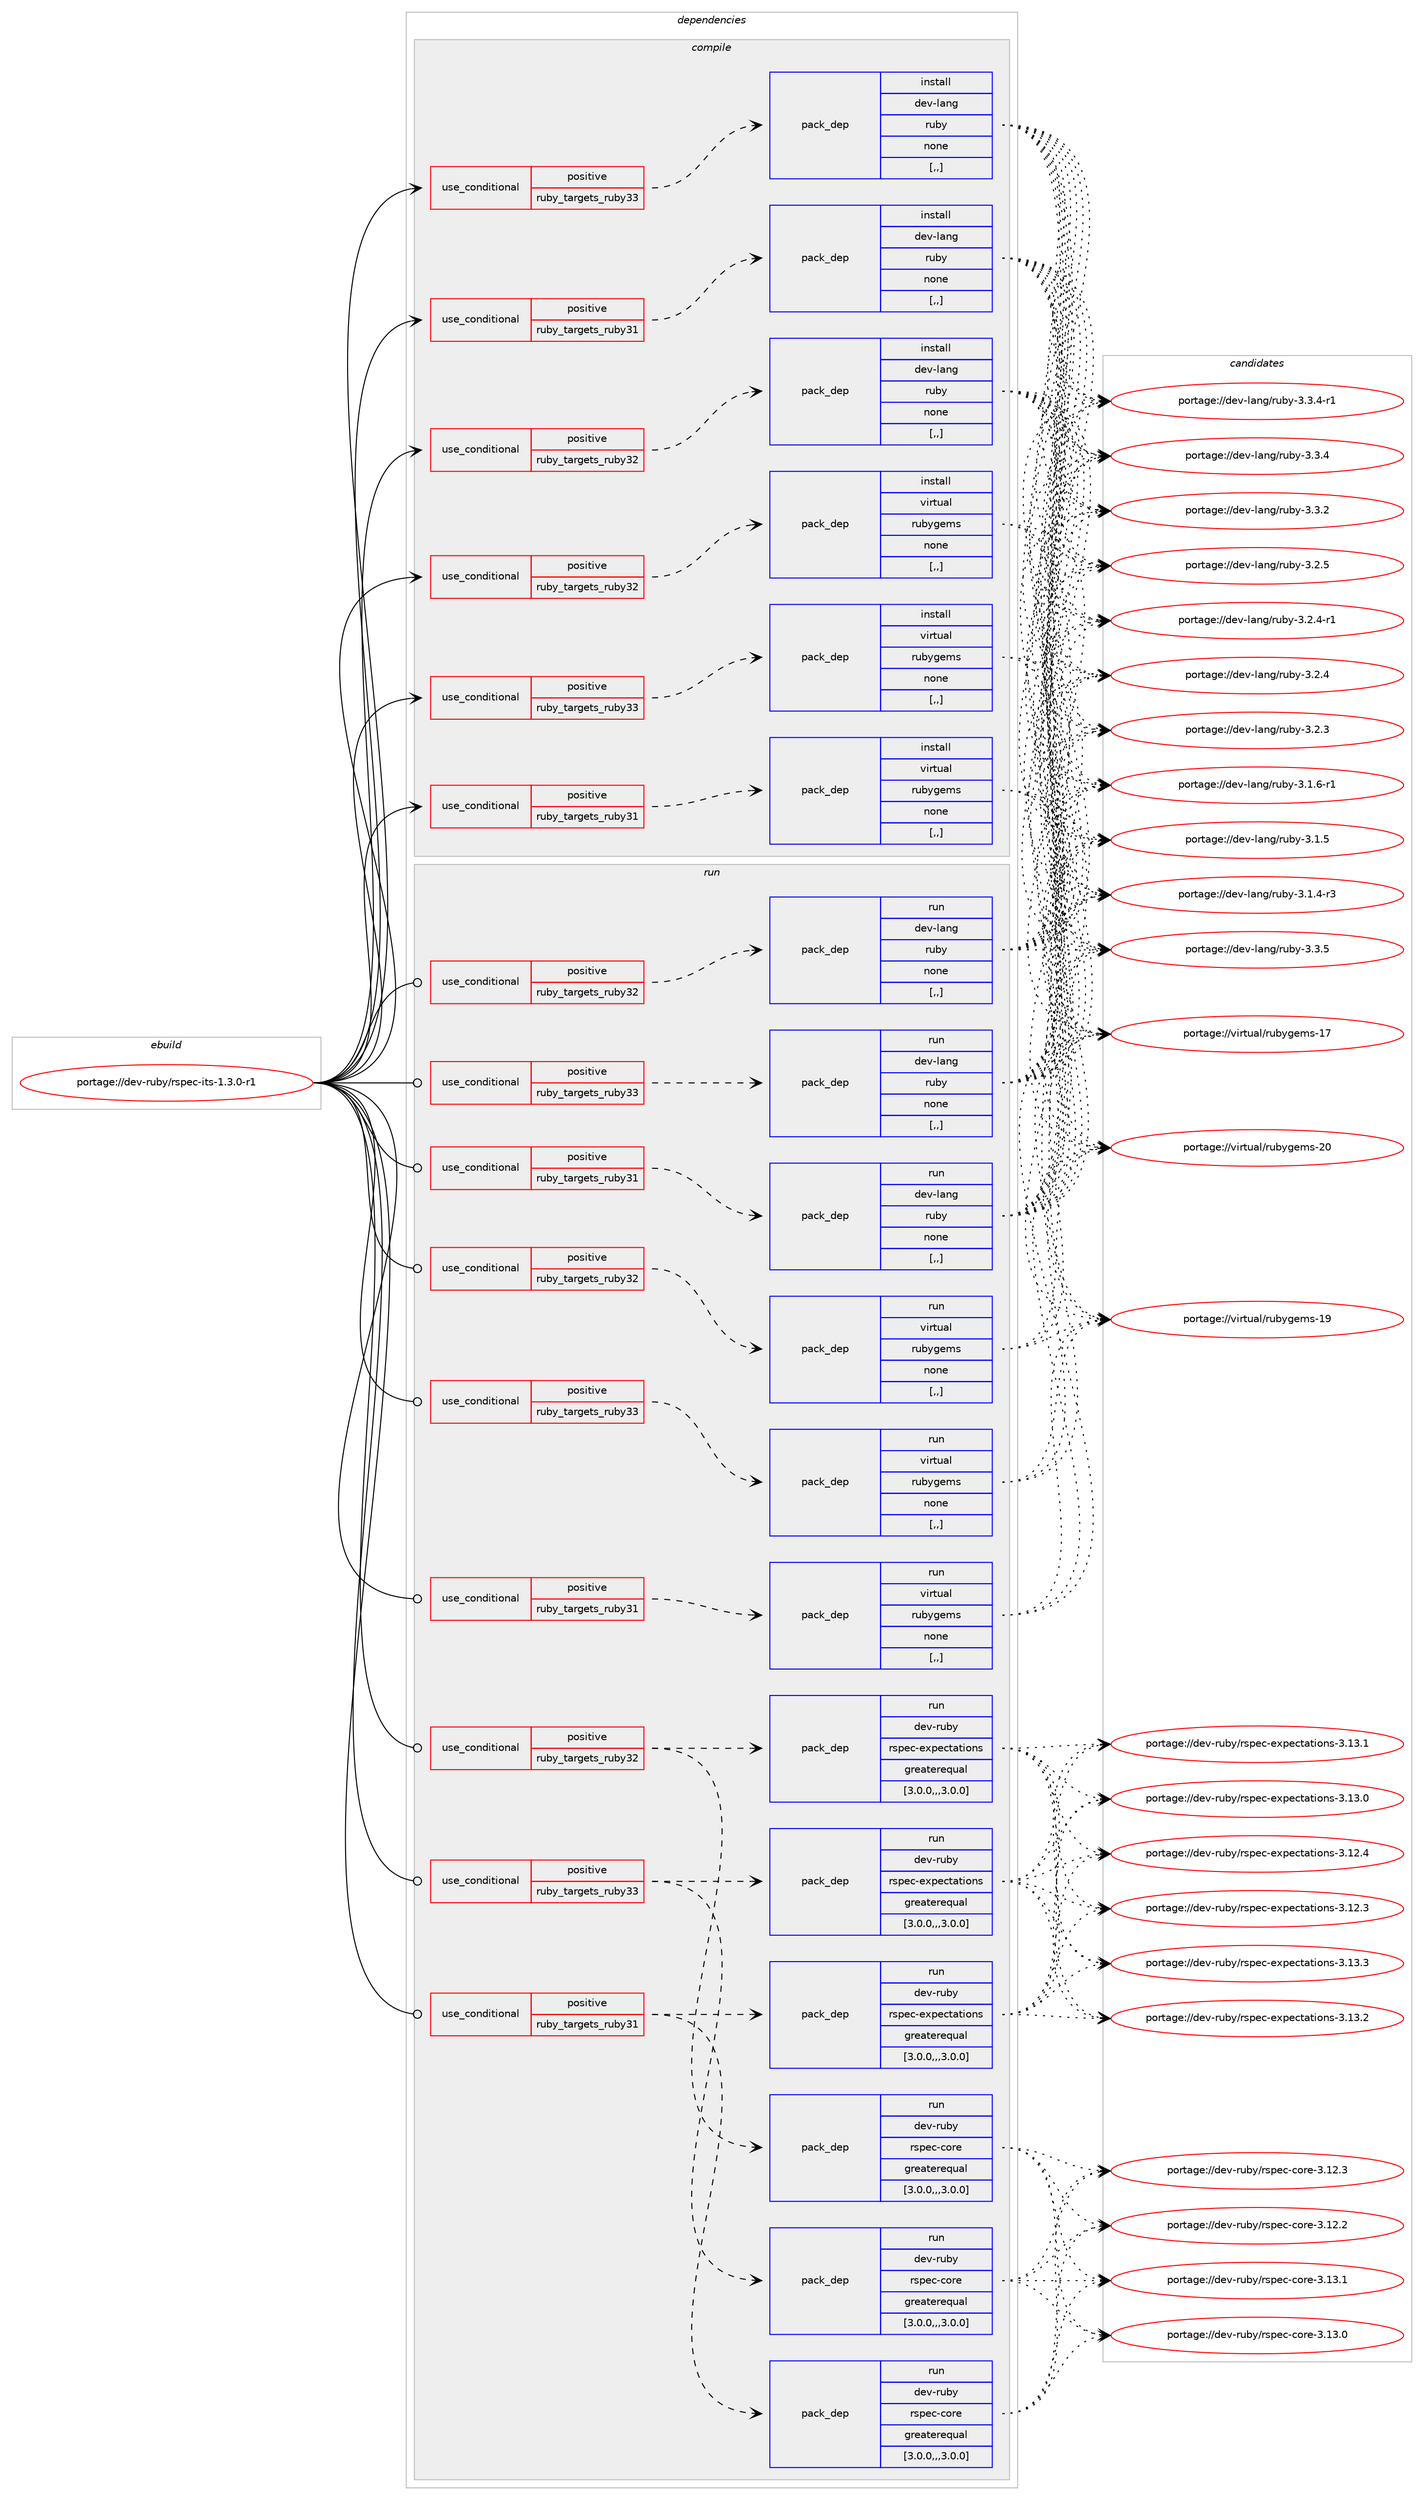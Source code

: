 digraph prolog {

# *************
# Graph options
# *************

newrank=true;
concentrate=true;
compound=true;
graph [rankdir=LR,fontname=Helvetica,fontsize=10,ranksep=1.5];#, ranksep=2.5, nodesep=0.2];
edge  [arrowhead=vee];
node  [fontname=Helvetica,fontsize=10];

# **********
# The ebuild
# **********

subgraph cluster_leftcol {
color=gray;
label=<<i>ebuild</i>>;
id [label="portage://dev-ruby/rspec-its-1.3.0-r1", color=red, width=4, href="../dev-ruby/rspec-its-1.3.0-r1.svg"];
}

# ****************
# The dependencies
# ****************

subgraph cluster_midcol {
color=gray;
label=<<i>dependencies</i>>;
subgraph cluster_compile {
fillcolor="#eeeeee";
style=filled;
label=<<i>compile</i>>;
subgraph cond186199 {
dependency696227 [label=<<TABLE BORDER="0" CELLBORDER="1" CELLSPACING="0" CELLPADDING="4"><TR><TD ROWSPAN="3" CELLPADDING="10">use_conditional</TD></TR><TR><TD>positive</TD></TR><TR><TD>ruby_targets_ruby31</TD></TR></TABLE>>, shape=none, color=red];
subgraph pack505071 {
dependency696228 [label=<<TABLE BORDER="0" CELLBORDER="1" CELLSPACING="0" CELLPADDING="4" WIDTH="220"><TR><TD ROWSPAN="6" CELLPADDING="30">pack_dep</TD></TR><TR><TD WIDTH="110">install</TD></TR><TR><TD>dev-lang</TD></TR><TR><TD>ruby</TD></TR><TR><TD>none</TD></TR><TR><TD>[,,]</TD></TR></TABLE>>, shape=none, color=blue];
}
dependency696227:e -> dependency696228:w [weight=20,style="dashed",arrowhead="vee"];
}
id:e -> dependency696227:w [weight=20,style="solid",arrowhead="vee"];
subgraph cond186200 {
dependency696229 [label=<<TABLE BORDER="0" CELLBORDER="1" CELLSPACING="0" CELLPADDING="4"><TR><TD ROWSPAN="3" CELLPADDING="10">use_conditional</TD></TR><TR><TD>positive</TD></TR><TR><TD>ruby_targets_ruby31</TD></TR></TABLE>>, shape=none, color=red];
subgraph pack505072 {
dependency696230 [label=<<TABLE BORDER="0" CELLBORDER="1" CELLSPACING="0" CELLPADDING="4" WIDTH="220"><TR><TD ROWSPAN="6" CELLPADDING="30">pack_dep</TD></TR><TR><TD WIDTH="110">install</TD></TR><TR><TD>virtual</TD></TR><TR><TD>rubygems</TD></TR><TR><TD>none</TD></TR><TR><TD>[,,]</TD></TR></TABLE>>, shape=none, color=blue];
}
dependency696229:e -> dependency696230:w [weight=20,style="dashed",arrowhead="vee"];
}
id:e -> dependency696229:w [weight=20,style="solid",arrowhead="vee"];
subgraph cond186201 {
dependency696231 [label=<<TABLE BORDER="0" CELLBORDER="1" CELLSPACING="0" CELLPADDING="4"><TR><TD ROWSPAN="3" CELLPADDING="10">use_conditional</TD></TR><TR><TD>positive</TD></TR><TR><TD>ruby_targets_ruby32</TD></TR></TABLE>>, shape=none, color=red];
subgraph pack505073 {
dependency696232 [label=<<TABLE BORDER="0" CELLBORDER="1" CELLSPACING="0" CELLPADDING="4" WIDTH="220"><TR><TD ROWSPAN="6" CELLPADDING="30">pack_dep</TD></TR><TR><TD WIDTH="110">install</TD></TR><TR><TD>dev-lang</TD></TR><TR><TD>ruby</TD></TR><TR><TD>none</TD></TR><TR><TD>[,,]</TD></TR></TABLE>>, shape=none, color=blue];
}
dependency696231:e -> dependency696232:w [weight=20,style="dashed",arrowhead="vee"];
}
id:e -> dependency696231:w [weight=20,style="solid",arrowhead="vee"];
subgraph cond186202 {
dependency696233 [label=<<TABLE BORDER="0" CELLBORDER="1" CELLSPACING="0" CELLPADDING="4"><TR><TD ROWSPAN="3" CELLPADDING="10">use_conditional</TD></TR><TR><TD>positive</TD></TR><TR><TD>ruby_targets_ruby32</TD></TR></TABLE>>, shape=none, color=red];
subgraph pack505074 {
dependency696234 [label=<<TABLE BORDER="0" CELLBORDER="1" CELLSPACING="0" CELLPADDING="4" WIDTH="220"><TR><TD ROWSPAN="6" CELLPADDING="30">pack_dep</TD></TR><TR><TD WIDTH="110">install</TD></TR><TR><TD>virtual</TD></TR><TR><TD>rubygems</TD></TR><TR><TD>none</TD></TR><TR><TD>[,,]</TD></TR></TABLE>>, shape=none, color=blue];
}
dependency696233:e -> dependency696234:w [weight=20,style="dashed",arrowhead="vee"];
}
id:e -> dependency696233:w [weight=20,style="solid",arrowhead="vee"];
subgraph cond186203 {
dependency696235 [label=<<TABLE BORDER="0" CELLBORDER="1" CELLSPACING="0" CELLPADDING="4"><TR><TD ROWSPAN="3" CELLPADDING="10">use_conditional</TD></TR><TR><TD>positive</TD></TR><TR><TD>ruby_targets_ruby33</TD></TR></TABLE>>, shape=none, color=red];
subgraph pack505075 {
dependency696236 [label=<<TABLE BORDER="0" CELLBORDER="1" CELLSPACING="0" CELLPADDING="4" WIDTH="220"><TR><TD ROWSPAN="6" CELLPADDING="30">pack_dep</TD></TR><TR><TD WIDTH="110">install</TD></TR><TR><TD>dev-lang</TD></TR><TR><TD>ruby</TD></TR><TR><TD>none</TD></TR><TR><TD>[,,]</TD></TR></TABLE>>, shape=none, color=blue];
}
dependency696235:e -> dependency696236:w [weight=20,style="dashed",arrowhead="vee"];
}
id:e -> dependency696235:w [weight=20,style="solid",arrowhead="vee"];
subgraph cond186204 {
dependency696237 [label=<<TABLE BORDER="0" CELLBORDER="1" CELLSPACING="0" CELLPADDING="4"><TR><TD ROWSPAN="3" CELLPADDING="10">use_conditional</TD></TR><TR><TD>positive</TD></TR><TR><TD>ruby_targets_ruby33</TD></TR></TABLE>>, shape=none, color=red];
subgraph pack505076 {
dependency696238 [label=<<TABLE BORDER="0" CELLBORDER="1" CELLSPACING="0" CELLPADDING="4" WIDTH="220"><TR><TD ROWSPAN="6" CELLPADDING="30">pack_dep</TD></TR><TR><TD WIDTH="110">install</TD></TR><TR><TD>virtual</TD></TR><TR><TD>rubygems</TD></TR><TR><TD>none</TD></TR><TR><TD>[,,]</TD></TR></TABLE>>, shape=none, color=blue];
}
dependency696237:e -> dependency696238:w [weight=20,style="dashed",arrowhead="vee"];
}
id:e -> dependency696237:w [weight=20,style="solid",arrowhead="vee"];
}
subgraph cluster_compileandrun {
fillcolor="#eeeeee";
style=filled;
label=<<i>compile and run</i>>;
}
subgraph cluster_run {
fillcolor="#eeeeee";
style=filled;
label=<<i>run</i>>;
subgraph cond186205 {
dependency696239 [label=<<TABLE BORDER="0" CELLBORDER="1" CELLSPACING="0" CELLPADDING="4"><TR><TD ROWSPAN="3" CELLPADDING="10">use_conditional</TD></TR><TR><TD>positive</TD></TR><TR><TD>ruby_targets_ruby31</TD></TR></TABLE>>, shape=none, color=red];
subgraph pack505077 {
dependency696240 [label=<<TABLE BORDER="0" CELLBORDER="1" CELLSPACING="0" CELLPADDING="4" WIDTH="220"><TR><TD ROWSPAN="6" CELLPADDING="30">pack_dep</TD></TR><TR><TD WIDTH="110">run</TD></TR><TR><TD>dev-lang</TD></TR><TR><TD>ruby</TD></TR><TR><TD>none</TD></TR><TR><TD>[,,]</TD></TR></TABLE>>, shape=none, color=blue];
}
dependency696239:e -> dependency696240:w [weight=20,style="dashed",arrowhead="vee"];
}
id:e -> dependency696239:w [weight=20,style="solid",arrowhead="odot"];
subgraph cond186206 {
dependency696241 [label=<<TABLE BORDER="0" CELLBORDER="1" CELLSPACING="0" CELLPADDING="4"><TR><TD ROWSPAN="3" CELLPADDING="10">use_conditional</TD></TR><TR><TD>positive</TD></TR><TR><TD>ruby_targets_ruby31</TD></TR></TABLE>>, shape=none, color=red];
subgraph pack505078 {
dependency696242 [label=<<TABLE BORDER="0" CELLBORDER="1" CELLSPACING="0" CELLPADDING="4" WIDTH="220"><TR><TD ROWSPAN="6" CELLPADDING="30">pack_dep</TD></TR><TR><TD WIDTH="110">run</TD></TR><TR><TD>dev-ruby</TD></TR><TR><TD>rspec-core</TD></TR><TR><TD>greaterequal</TD></TR><TR><TD>[3.0.0,,,3.0.0]</TD></TR></TABLE>>, shape=none, color=blue];
}
dependency696241:e -> dependency696242:w [weight=20,style="dashed",arrowhead="vee"];
subgraph pack505079 {
dependency696243 [label=<<TABLE BORDER="0" CELLBORDER="1" CELLSPACING="0" CELLPADDING="4" WIDTH="220"><TR><TD ROWSPAN="6" CELLPADDING="30">pack_dep</TD></TR><TR><TD WIDTH="110">run</TD></TR><TR><TD>dev-ruby</TD></TR><TR><TD>rspec-expectations</TD></TR><TR><TD>greaterequal</TD></TR><TR><TD>[3.0.0,,,3.0.0]</TD></TR></TABLE>>, shape=none, color=blue];
}
dependency696241:e -> dependency696243:w [weight=20,style="dashed",arrowhead="vee"];
}
id:e -> dependency696241:w [weight=20,style="solid",arrowhead="odot"];
subgraph cond186207 {
dependency696244 [label=<<TABLE BORDER="0" CELLBORDER="1" CELLSPACING="0" CELLPADDING="4"><TR><TD ROWSPAN="3" CELLPADDING="10">use_conditional</TD></TR><TR><TD>positive</TD></TR><TR><TD>ruby_targets_ruby31</TD></TR></TABLE>>, shape=none, color=red];
subgraph pack505080 {
dependency696245 [label=<<TABLE BORDER="0" CELLBORDER="1" CELLSPACING="0" CELLPADDING="4" WIDTH="220"><TR><TD ROWSPAN="6" CELLPADDING="30">pack_dep</TD></TR><TR><TD WIDTH="110">run</TD></TR><TR><TD>virtual</TD></TR><TR><TD>rubygems</TD></TR><TR><TD>none</TD></TR><TR><TD>[,,]</TD></TR></TABLE>>, shape=none, color=blue];
}
dependency696244:e -> dependency696245:w [weight=20,style="dashed",arrowhead="vee"];
}
id:e -> dependency696244:w [weight=20,style="solid",arrowhead="odot"];
subgraph cond186208 {
dependency696246 [label=<<TABLE BORDER="0" CELLBORDER="1" CELLSPACING="0" CELLPADDING="4"><TR><TD ROWSPAN="3" CELLPADDING="10">use_conditional</TD></TR><TR><TD>positive</TD></TR><TR><TD>ruby_targets_ruby32</TD></TR></TABLE>>, shape=none, color=red];
subgraph pack505081 {
dependency696247 [label=<<TABLE BORDER="0" CELLBORDER="1" CELLSPACING="0" CELLPADDING="4" WIDTH="220"><TR><TD ROWSPAN="6" CELLPADDING="30">pack_dep</TD></TR><TR><TD WIDTH="110">run</TD></TR><TR><TD>dev-lang</TD></TR><TR><TD>ruby</TD></TR><TR><TD>none</TD></TR><TR><TD>[,,]</TD></TR></TABLE>>, shape=none, color=blue];
}
dependency696246:e -> dependency696247:w [weight=20,style="dashed",arrowhead="vee"];
}
id:e -> dependency696246:w [weight=20,style="solid",arrowhead="odot"];
subgraph cond186209 {
dependency696248 [label=<<TABLE BORDER="0" CELLBORDER="1" CELLSPACING="0" CELLPADDING="4"><TR><TD ROWSPAN="3" CELLPADDING="10">use_conditional</TD></TR><TR><TD>positive</TD></TR><TR><TD>ruby_targets_ruby32</TD></TR></TABLE>>, shape=none, color=red];
subgraph pack505082 {
dependency696249 [label=<<TABLE BORDER="0" CELLBORDER="1" CELLSPACING="0" CELLPADDING="4" WIDTH="220"><TR><TD ROWSPAN="6" CELLPADDING="30">pack_dep</TD></TR><TR><TD WIDTH="110">run</TD></TR><TR><TD>dev-ruby</TD></TR><TR><TD>rspec-core</TD></TR><TR><TD>greaterequal</TD></TR><TR><TD>[3.0.0,,,3.0.0]</TD></TR></TABLE>>, shape=none, color=blue];
}
dependency696248:e -> dependency696249:w [weight=20,style="dashed",arrowhead="vee"];
subgraph pack505083 {
dependency696250 [label=<<TABLE BORDER="0" CELLBORDER="1" CELLSPACING="0" CELLPADDING="4" WIDTH="220"><TR><TD ROWSPAN="6" CELLPADDING="30">pack_dep</TD></TR><TR><TD WIDTH="110">run</TD></TR><TR><TD>dev-ruby</TD></TR><TR><TD>rspec-expectations</TD></TR><TR><TD>greaterequal</TD></TR><TR><TD>[3.0.0,,,3.0.0]</TD></TR></TABLE>>, shape=none, color=blue];
}
dependency696248:e -> dependency696250:w [weight=20,style="dashed",arrowhead="vee"];
}
id:e -> dependency696248:w [weight=20,style="solid",arrowhead="odot"];
subgraph cond186210 {
dependency696251 [label=<<TABLE BORDER="0" CELLBORDER="1" CELLSPACING="0" CELLPADDING="4"><TR><TD ROWSPAN="3" CELLPADDING="10">use_conditional</TD></TR><TR><TD>positive</TD></TR><TR><TD>ruby_targets_ruby32</TD></TR></TABLE>>, shape=none, color=red];
subgraph pack505084 {
dependency696252 [label=<<TABLE BORDER="0" CELLBORDER="1" CELLSPACING="0" CELLPADDING="4" WIDTH="220"><TR><TD ROWSPAN="6" CELLPADDING="30">pack_dep</TD></TR><TR><TD WIDTH="110">run</TD></TR><TR><TD>virtual</TD></TR><TR><TD>rubygems</TD></TR><TR><TD>none</TD></TR><TR><TD>[,,]</TD></TR></TABLE>>, shape=none, color=blue];
}
dependency696251:e -> dependency696252:w [weight=20,style="dashed",arrowhead="vee"];
}
id:e -> dependency696251:w [weight=20,style="solid",arrowhead="odot"];
subgraph cond186211 {
dependency696253 [label=<<TABLE BORDER="0" CELLBORDER="1" CELLSPACING="0" CELLPADDING="4"><TR><TD ROWSPAN="3" CELLPADDING="10">use_conditional</TD></TR><TR><TD>positive</TD></TR><TR><TD>ruby_targets_ruby33</TD></TR></TABLE>>, shape=none, color=red];
subgraph pack505085 {
dependency696254 [label=<<TABLE BORDER="0" CELLBORDER="1" CELLSPACING="0" CELLPADDING="4" WIDTH="220"><TR><TD ROWSPAN="6" CELLPADDING="30">pack_dep</TD></TR><TR><TD WIDTH="110">run</TD></TR><TR><TD>dev-lang</TD></TR><TR><TD>ruby</TD></TR><TR><TD>none</TD></TR><TR><TD>[,,]</TD></TR></TABLE>>, shape=none, color=blue];
}
dependency696253:e -> dependency696254:w [weight=20,style="dashed",arrowhead="vee"];
}
id:e -> dependency696253:w [weight=20,style="solid",arrowhead="odot"];
subgraph cond186212 {
dependency696255 [label=<<TABLE BORDER="0" CELLBORDER="1" CELLSPACING="0" CELLPADDING="4"><TR><TD ROWSPAN="3" CELLPADDING="10">use_conditional</TD></TR><TR><TD>positive</TD></TR><TR><TD>ruby_targets_ruby33</TD></TR></TABLE>>, shape=none, color=red];
subgraph pack505086 {
dependency696256 [label=<<TABLE BORDER="0" CELLBORDER="1" CELLSPACING="0" CELLPADDING="4" WIDTH="220"><TR><TD ROWSPAN="6" CELLPADDING="30">pack_dep</TD></TR><TR><TD WIDTH="110">run</TD></TR><TR><TD>dev-ruby</TD></TR><TR><TD>rspec-core</TD></TR><TR><TD>greaterequal</TD></TR><TR><TD>[3.0.0,,,3.0.0]</TD></TR></TABLE>>, shape=none, color=blue];
}
dependency696255:e -> dependency696256:w [weight=20,style="dashed",arrowhead="vee"];
subgraph pack505087 {
dependency696257 [label=<<TABLE BORDER="0" CELLBORDER="1" CELLSPACING="0" CELLPADDING="4" WIDTH="220"><TR><TD ROWSPAN="6" CELLPADDING="30">pack_dep</TD></TR><TR><TD WIDTH="110">run</TD></TR><TR><TD>dev-ruby</TD></TR><TR><TD>rspec-expectations</TD></TR><TR><TD>greaterequal</TD></TR><TR><TD>[3.0.0,,,3.0.0]</TD></TR></TABLE>>, shape=none, color=blue];
}
dependency696255:e -> dependency696257:w [weight=20,style="dashed",arrowhead="vee"];
}
id:e -> dependency696255:w [weight=20,style="solid",arrowhead="odot"];
subgraph cond186213 {
dependency696258 [label=<<TABLE BORDER="0" CELLBORDER="1" CELLSPACING="0" CELLPADDING="4"><TR><TD ROWSPAN="3" CELLPADDING="10">use_conditional</TD></TR><TR><TD>positive</TD></TR><TR><TD>ruby_targets_ruby33</TD></TR></TABLE>>, shape=none, color=red];
subgraph pack505088 {
dependency696259 [label=<<TABLE BORDER="0" CELLBORDER="1" CELLSPACING="0" CELLPADDING="4" WIDTH="220"><TR><TD ROWSPAN="6" CELLPADDING="30">pack_dep</TD></TR><TR><TD WIDTH="110">run</TD></TR><TR><TD>virtual</TD></TR><TR><TD>rubygems</TD></TR><TR><TD>none</TD></TR><TR><TD>[,,]</TD></TR></TABLE>>, shape=none, color=blue];
}
dependency696258:e -> dependency696259:w [weight=20,style="dashed",arrowhead="vee"];
}
id:e -> dependency696258:w [weight=20,style="solid",arrowhead="odot"];
}
}

# **************
# The candidates
# **************

subgraph cluster_choices {
rank=same;
color=gray;
label=<<i>candidates</i>>;

subgraph choice505071 {
color=black;
nodesep=1;
choice10010111845108971101034711411798121455146514653 [label="portage://dev-lang/ruby-3.3.5", color=red, width=4,href="../dev-lang/ruby-3.3.5.svg"];
choice100101118451089711010347114117981214551465146524511449 [label="portage://dev-lang/ruby-3.3.4-r1", color=red, width=4,href="../dev-lang/ruby-3.3.4-r1.svg"];
choice10010111845108971101034711411798121455146514652 [label="portage://dev-lang/ruby-3.3.4", color=red, width=4,href="../dev-lang/ruby-3.3.4.svg"];
choice10010111845108971101034711411798121455146514650 [label="portage://dev-lang/ruby-3.3.2", color=red, width=4,href="../dev-lang/ruby-3.3.2.svg"];
choice10010111845108971101034711411798121455146504653 [label="portage://dev-lang/ruby-3.2.5", color=red, width=4,href="../dev-lang/ruby-3.2.5.svg"];
choice100101118451089711010347114117981214551465046524511449 [label="portage://dev-lang/ruby-3.2.4-r1", color=red, width=4,href="../dev-lang/ruby-3.2.4-r1.svg"];
choice10010111845108971101034711411798121455146504652 [label="portage://dev-lang/ruby-3.2.4", color=red, width=4,href="../dev-lang/ruby-3.2.4.svg"];
choice10010111845108971101034711411798121455146504651 [label="portage://dev-lang/ruby-3.2.3", color=red, width=4,href="../dev-lang/ruby-3.2.3.svg"];
choice100101118451089711010347114117981214551464946544511449 [label="portage://dev-lang/ruby-3.1.6-r1", color=red, width=4,href="../dev-lang/ruby-3.1.6-r1.svg"];
choice10010111845108971101034711411798121455146494653 [label="portage://dev-lang/ruby-3.1.5", color=red, width=4,href="../dev-lang/ruby-3.1.5.svg"];
choice100101118451089711010347114117981214551464946524511451 [label="portage://dev-lang/ruby-3.1.4-r3", color=red, width=4,href="../dev-lang/ruby-3.1.4-r3.svg"];
dependency696228:e -> choice10010111845108971101034711411798121455146514653:w [style=dotted,weight="100"];
dependency696228:e -> choice100101118451089711010347114117981214551465146524511449:w [style=dotted,weight="100"];
dependency696228:e -> choice10010111845108971101034711411798121455146514652:w [style=dotted,weight="100"];
dependency696228:e -> choice10010111845108971101034711411798121455146514650:w [style=dotted,weight="100"];
dependency696228:e -> choice10010111845108971101034711411798121455146504653:w [style=dotted,weight="100"];
dependency696228:e -> choice100101118451089711010347114117981214551465046524511449:w [style=dotted,weight="100"];
dependency696228:e -> choice10010111845108971101034711411798121455146504652:w [style=dotted,weight="100"];
dependency696228:e -> choice10010111845108971101034711411798121455146504651:w [style=dotted,weight="100"];
dependency696228:e -> choice100101118451089711010347114117981214551464946544511449:w [style=dotted,weight="100"];
dependency696228:e -> choice10010111845108971101034711411798121455146494653:w [style=dotted,weight="100"];
dependency696228:e -> choice100101118451089711010347114117981214551464946524511451:w [style=dotted,weight="100"];
}
subgraph choice505072 {
color=black;
nodesep=1;
choice118105114116117971084711411798121103101109115455048 [label="portage://virtual/rubygems-20", color=red, width=4,href="../virtual/rubygems-20.svg"];
choice118105114116117971084711411798121103101109115454957 [label="portage://virtual/rubygems-19", color=red, width=4,href="../virtual/rubygems-19.svg"];
choice118105114116117971084711411798121103101109115454955 [label="portage://virtual/rubygems-17", color=red, width=4,href="../virtual/rubygems-17.svg"];
dependency696230:e -> choice118105114116117971084711411798121103101109115455048:w [style=dotted,weight="100"];
dependency696230:e -> choice118105114116117971084711411798121103101109115454957:w [style=dotted,weight="100"];
dependency696230:e -> choice118105114116117971084711411798121103101109115454955:w [style=dotted,weight="100"];
}
subgraph choice505073 {
color=black;
nodesep=1;
choice10010111845108971101034711411798121455146514653 [label="portage://dev-lang/ruby-3.3.5", color=red, width=4,href="../dev-lang/ruby-3.3.5.svg"];
choice100101118451089711010347114117981214551465146524511449 [label="portage://dev-lang/ruby-3.3.4-r1", color=red, width=4,href="../dev-lang/ruby-3.3.4-r1.svg"];
choice10010111845108971101034711411798121455146514652 [label="portage://dev-lang/ruby-3.3.4", color=red, width=4,href="../dev-lang/ruby-3.3.4.svg"];
choice10010111845108971101034711411798121455146514650 [label="portage://dev-lang/ruby-3.3.2", color=red, width=4,href="../dev-lang/ruby-3.3.2.svg"];
choice10010111845108971101034711411798121455146504653 [label="portage://dev-lang/ruby-3.2.5", color=red, width=4,href="../dev-lang/ruby-3.2.5.svg"];
choice100101118451089711010347114117981214551465046524511449 [label="portage://dev-lang/ruby-3.2.4-r1", color=red, width=4,href="../dev-lang/ruby-3.2.4-r1.svg"];
choice10010111845108971101034711411798121455146504652 [label="portage://dev-lang/ruby-3.2.4", color=red, width=4,href="../dev-lang/ruby-3.2.4.svg"];
choice10010111845108971101034711411798121455146504651 [label="portage://dev-lang/ruby-3.2.3", color=red, width=4,href="../dev-lang/ruby-3.2.3.svg"];
choice100101118451089711010347114117981214551464946544511449 [label="portage://dev-lang/ruby-3.1.6-r1", color=red, width=4,href="../dev-lang/ruby-3.1.6-r1.svg"];
choice10010111845108971101034711411798121455146494653 [label="portage://dev-lang/ruby-3.1.5", color=red, width=4,href="../dev-lang/ruby-3.1.5.svg"];
choice100101118451089711010347114117981214551464946524511451 [label="portage://dev-lang/ruby-3.1.4-r3", color=red, width=4,href="../dev-lang/ruby-3.1.4-r3.svg"];
dependency696232:e -> choice10010111845108971101034711411798121455146514653:w [style=dotted,weight="100"];
dependency696232:e -> choice100101118451089711010347114117981214551465146524511449:w [style=dotted,weight="100"];
dependency696232:e -> choice10010111845108971101034711411798121455146514652:w [style=dotted,weight="100"];
dependency696232:e -> choice10010111845108971101034711411798121455146514650:w [style=dotted,weight="100"];
dependency696232:e -> choice10010111845108971101034711411798121455146504653:w [style=dotted,weight="100"];
dependency696232:e -> choice100101118451089711010347114117981214551465046524511449:w [style=dotted,weight="100"];
dependency696232:e -> choice10010111845108971101034711411798121455146504652:w [style=dotted,weight="100"];
dependency696232:e -> choice10010111845108971101034711411798121455146504651:w [style=dotted,weight="100"];
dependency696232:e -> choice100101118451089711010347114117981214551464946544511449:w [style=dotted,weight="100"];
dependency696232:e -> choice10010111845108971101034711411798121455146494653:w [style=dotted,weight="100"];
dependency696232:e -> choice100101118451089711010347114117981214551464946524511451:w [style=dotted,weight="100"];
}
subgraph choice505074 {
color=black;
nodesep=1;
choice118105114116117971084711411798121103101109115455048 [label="portage://virtual/rubygems-20", color=red, width=4,href="../virtual/rubygems-20.svg"];
choice118105114116117971084711411798121103101109115454957 [label="portage://virtual/rubygems-19", color=red, width=4,href="../virtual/rubygems-19.svg"];
choice118105114116117971084711411798121103101109115454955 [label="portage://virtual/rubygems-17", color=red, width=4,href="../virtual/rubygems-17.svg"];
dependency696234:e -> choice118105114116117971084711411798121103101109115455048:w [style=dotted,weight="100"];
dependency696234:e -> choice118105114116117971084711411798121103101109115454957:w [style=dotted,weight="100"];
dependency696234:e -> choice118105114116117971084711411798121103101109115454955:w [style=dotted,weight="100"];
}
subgraph choice505075 {
color=black;
nodesep=1;
choice10010111845108971101034711411798121455146514653 [label="portage://dev-lang/ruby-3.3.5", color=red, width=4,href="../dev-lang/ruby-3.3.5.svg"];
choice100101118451089711010347114117981214551465146524511449 [label="portage://dev-lang/ruby-3.3.4-r1", color=red, width=4,href="../dev-lang/ruby-3.3.4-r1.svg"];
choice10010111845108971101034711411798121455146514652 [label="portage://dev-lang/ruby-3.3.4", color=red, width=4,href="../dev-lang/ruby-3.3.4.svg"];
choice10010111845108971101034711411798121455146514650 [label="portage://dev-lang/ruby-3.3.2", color=red, width=4,href="../dev-lang/ruby-3.3.2.svg"];
choice10010111845108971101034711411798121455146504653 [label="portage://dev-lang/ruby-3.2.5", color=red, width=4,href="../dev-lang/ruby-3.2.5.svg"];
choice100101118451089711010347114117981214551465046524511449 [label="portage://dev-lang/ruby-3.2.4-r1", color=red, width=4,href="../dev-lang/ruby-3.2.4-r1.svg"];
choice10010111845108971101034711411798121455146504652 [label="portage://dev-lang/ruby-3.2.4", color=red, width=4,href="../dev-lang/ruby-3.2.4.svg"];
choice10010111845108971101034711411798121455146504651 [label="portage://dev-lang/ruby-3.2.3", color=red, width=4,href="../dev-lang/ruby-3.2.3.svg"];
choice100101118451089711010347114117981214551464946544511449 [label="portage://dev-lang/ruby-3.1.6-r1", color=red, width=4,href="../dev-lang/ruby-3.1.6-r1.svg"];
choice10010111845108971101034711411798121455146494653 [label="portage://dev-lang/ruby-3.1.5", color=red, width=4,href="../dev-lang/ruby-3.1.5.svg"];
choice100101118451089711010347114117981214551464946524511451 [label="portage://dev-lang/ruby-3.1.4-r3", color=red, width=4,href="../dev-lang/ruby-3.1.4-r3.svg"];
dependency696236:e -> choice10010111845108971101034711411798121455146514653:w [style=dotted,weight="100"];
dependency696236:e -> choice100101118451089711010347114117981214551465146524511449:w [style=dotted,weight="100"];
dependency696236:e -> choice10010111845108971101034711411798121455146514652:w [style=dotted,weight="100"];
dependency696236:e -> choice10010111845108971101034711411798121455146514650:w [style=dotted,weight="100"];
dependency696236:e -> choice10010111845108971101034711411798121455146504653:w [style=dotted,weight="100"];
dependency696236:e -> choice100101118451089711010347114117981214551465046524511449:w [style=dotted,weight="100"];
dependency696236:e -> choice10010111845108971101034711411798121455146504652:w [style=dotted,weight="100"];
dependency696236:e -> choice10010111845108971101034711411798121455146504651:w [style=dotted,weight="100"];
dependency696236:e -> choice100101118451089711010347114117981214551464946544511449:w [style=dotted,weight="100"];
dependency696236:e -> choice10010111845108971101034711411798121455146494653:w [style=dotted,weight="100"];
dependency696236:e -> choice100101118451089711010347114117981214551464946524511451:w [style=dotted,weight="100"];
}
subgraph choice505076 {
color=black;
nodesep=1;
choice118105114116117971084711411798121103101109115455048 [label="portage://virtual/rubygems-20", color=red, width=4,href="../virtual/rubygems-20.svg"];
choice118105114116117971084711411798121103101109115454957 [label="portage://virtual/rubygems-19", color=red, width=4,href="../virtual/rubygems-19.svg"];
choice118105114116117971084711411798121103101109115454955 [label="portage://virtual/rubygems-17", color=red, width=4,href="../virtual/rubygems-17.svg"];
dependency696238:e -> choice118105114116117971084711411798121103101109115455048:w [style=dotted,weight="100"];
dependency696238:e -> choice118105114116117971084711411798121103101109115454957:w [style=dotted,weight="100"];
dependency696238:e -> choice118105114116117971084711411798121103101109115454955:w [style=dotted,weight="100"];
}
subgraph choice505077 {
color=black;
nodesep=1;
choice10010111845108971101034711411798121455146514653 [label="portage://dev-lang/ruby-3.3.5", color=red, width=4,href="../dev-lang/ruby-3.3.5.svg"];
choice100101118451089711010347114117981214551465146524511449 [label="portage://dev-lang/ruby-3.3.4-r1", color=red, width=4,href="../dev-lang/ruby-3.3.4-r1.svg"];
choice10010111845108971101034711411798121455146514652 [label="portage://dev-lang/ruby-3.3.4", color=red, width=4,href="../dev-lang/ruby-3.3.4.svg"];
choice10010111845108971101034711411798121455146514650 [label="portage://dev-lang/ruby-3.3.2", color=red, width=4,href="../dev-lang/ruby-3.3.2.svg"];
choice10010111845108971101034711411798121455146504653 [label="portage://dev-lang/ruby-3.2.5", color=red, width=4,href="../dev-lang/ruby-3.2.5.svg"];
choice100101118451089711010347114117981214551465046524511449 [label="portage://dev-lang/ruby-3.2.4-r1", color=red, width=4,href="../dev-lang/ruby-3.2.4-r1.svg"];
choice10010111845108971101034711411798121455146504652 [label="portage://dev-lang/ruby-3.2.4", color=red, width=4,href="../dev-lang/ruby-3.2.4.svg"];
choice10010111845108971101034711411798121455146504651 [label="portage://dev-lang/ruby-3.2.3", color=red, width=4,href="../dev-lang/ruby-3.2.3.svg"];
choice100101118451089711010347114117981214551464946544511449 [label="portage://dev-lang/ruby-3.1.6-r1", color=red, width=4,href="../dev-lang/ruby-3.1.6-r1.svg"];
choice10010111845108971101034711411798121455146494653 [label="portage://dev-lang/ruby-3.1.5", color=red, width=4,href="../dev-lang/ruby-3.1.5.svg"];
choice100101118451089711010347114117981214551464946524511451 [label="portage://dev-lang/ruby-3.1.4-r3", color=red, width=4,href="../dev-lang/ruby-3.1.4-r3.svg"];
dependency696240:e -> choice10010111845108971101034711411798121455146514653:w [style=dotted,weight="100"];
dependency696240:e -> choice100101118451089711010347114117981214551465146524511449:w [style=dotted,weight="100"];
dependency696240:e -> choice10010111845108971101034711411798121455146514652:w [style=dotted,weight="100"];
dependency696240:e -> choice10010111845108971101034711411798121455146514650:w [style=dotted,weight="100"];
dependency696240:e -> choice10010111845108971101034711411798121455146504653:w [style=dotted,weight="100"];
dependency696240:e -> choice100101118451089711010347114117981214551465046524511449:w [style=dotted,weight="100"];
dependency696240:e -> choice10010111845108971101034711411798121455146504652:w [style=dotted,weight="100"];
dependency696240:e -> choice10010111845108971101034711411798121455146504651:w [style=dotted,weight="100"];
dependency696240:e -> choice100101118451089711010347114117981214551464946544511449:w [style=dotted,weight="100"];
dependency696240:e -> choice10010111845108971101034711411798121455146494653:w [style=dotted,weight="100"];
dependency696240:e -> choice100101118451089711010347114117981214551464946524511451:w [style=dotted,weight="100"];
}
subgraph choice505078 {
color=black;
nodesep=1;
choice10010111845114117981214711411511210199459911111410145514649514649 [label="portage://dev-ruby/rspec-core-3.13.1", color=red, width=4,href="../dev-ruby/rspec-core-3.13.1.svg"];
choice10010111845114117981214711411511210199459911111410145514649514648 [label="portage://dev-ruby/rspec-core-3.13.0", color=red, width=4,href="../dev-ruby/rspec-core-3.13.0.svg"];
choice10010111845114117981214711411511210199459911111410145514649504651 [label="portage://dev-ruby/rspec-core-3.12.3", color=red, width=4,href="../dev-ruby/rspec-core-3.12.3.svg"];
choice10010111845114117981214711411511210199459911111410145514649504650 [label="portage://dev-ruby/rspec-core-3.12.2", color=red, width=4,href="../dev-ruby/rspec-core-3.12.2.svg"];
dependency696242:e -> choice10010111845114117981214711411511210199459911111410145514649514649:w [style=dotted,weight="100"];
dependency696242:e -> choice10010111845114117981214711411511210199459911111410145514649514648:w [style=dotted,weight="100"];
dependency696242:e -> choice10010111845114117981214711411511210199459911111410145514649504651:w [style=dotted,weight="100"];
dependency696242:e -> choice10010111845114117981214711411511210199459911111410145514649504650:w [style=dotted,weight="100"];
}
subgraph choice505079 {
color=black;
nodesep=1;
choice1001011184511411798121471141151121019945101120112101991169711610511111011545514649514651 [label="portage://dev-ruby/rspec-expectations-3.13.3", color=red, width=4,href="../dev-ruby/rspec-expectations-3.13.3.svg"];
choice1001011184511411798121471141151121019945101120112101991169711610511111011545514649514650 [label="portage://dev-ruby/rspec-expectations-3.13.2", color=red, width=4,href="../dev-ruby/rspec-expectations-3.13.2.svg"];
choice1001011184511411798121471141151121019945101120112101991169711610511111011545514649514649 [label="portage://dev-ruby/rspec-expectations-3.13.1", color=red, width=4,href="../dev-ruby/rspec-expectations-3.13.1.svg"];
choice1001011184511411798121471141151121019945101120112101991169711610511111011545514649514648 [label="portage://dev-ruby/rspec-expectations-3.13.0", color=red, width=4,href="../dev-ruby/rspec-expectations-3.13.0.svg"];
choice1001011184511411798121471141151121019945101120112101991169711610511111011545514649504652 [label="portage://dev-ruby/rspec-expectations-3.12.4", color=red, width=4,href="../dev-ruby/rspec-expectations-3.12.4.svg"];
choice1001011184511411798121471141151121019945101120112101991169711610511111011545514649504651 [label="portage://dev-ruby/rspec-expectations-3.12.3", color=red, width=4,href="../dev-ruby/rspec-expectations-3.12.3.svg"];
dependency696243:e -> choice1001011184511411798121471141151121019945101120112101991169711610511111011545514649514651:w [style=dotted,weight="100"];
dependency696243:e -> choice1001011184511411798121471141151121019945101120112101991169711610511111011545514649514650:w [style=dotted,weight="100"];
dependency696243:e -> choice1001011184511411798121471141151121019945101120112101991169711610511111011545514649514649:w [style=dotted,weight="100"];
dependency696243:e -> choice1001011184511411798121471141151121019945101120112101991169711610511111011545514649514648:w [style=dotted,weight="100"];
dependency696243:e -> choice1001011184511411798121471141151121019945101120112101991169711610511111011545514649504652:w [style=dotted,weight="100"];
dependency696243:e -> choice1001011184511411798121471141151121019945101120112101991169711610511111011545514649504651:w [style=dotted,weight="100"];
}
subgraph choice505080 {
color=black;
nodesep=1;
choice118105114116117971084711411798121103101109115455048 [label="portage://virtual/rubygems-20", color=red, width=4,href="../virtual/rubygems-20.svg"];
choice118105114116117971084711411798121103101109115454957 [label="portage://virtual/rubygems-19", color=red, width=4,href="../virtual/rubygems-19.svg"];
choice118105114116117971084711411798121103101109115454955 [label="portage://virtual/rubygems-17", color=red, width=4,href="../virtual/rubygems-17.svg"];
dependency696245:e -> choice118105114116117971084711411798121103101109115455048:w [style=dotted,weight="100"];
dependency696245:e -> choice118105114116117971084711411798121103101109115454957:w [style=dotted,weight="100"];
dependency696245:e -> choice118105114116117971084711411798121103101109115454955:w [style=dotted,weight="100"];
}
subgraph choice505081 {
color=black;
nodesep=1;
choice10010111845108971101034711411798121455146514653 [label="portage://dev-lang/ruby-3.3.5", color=red, width=4,href="../dev-lang/ruby-3.3.5.svg"];
choice100101118451089711010347114117981214551465146524511449 [label="portage://dev-lang/ruby-3.3.4-r1", color=red, width=4,href="../dev-lang/ruby-3.3.4-r1.svg"];
choice10010111845108971101034711411798121455146514652 [label="portage://dev-lang/ruby-3.3.4", color=red, width=4,href="../dev-lang/ruby-3.3.4.svg"];
choice10010111845108971101034711411798121455146514650 [label="portage://dev-lang/ruby-3.3.2", color=red, width=4,href="../dev-lang/ruby-3.3.2.svg"];
choice10010111845108971101034711411798121455146504653 [label="portage://dev-lang/ruby-3.2.5", color=red, width=4,href="../dev-lang/ruby-3.2.5.svg"];
choice100101118451089711010347114117981214551465046524511449 [label="portage://dev-lang/ruby-3.2.4-r1", color=red, width=4,href="../dev-lang/ruby-3.2.4-r1.svg"];
choice10010111845108971101034711411798121455146504652 [label="portage://dev-lang/ruby-3.2.4", color=red, width=4,href="../dev-lang/ruby-3.2.4.svg"];
choice10010111845108971101034711411798121455146504651 [label="portage://dev-lang/ruby-3.2.3", color=red, width=4,href="../dev-lang/ruby-3.2.3.svg"];
choice100101118451089711010347114117981214551464946544511449 [label="portage://dev-lang/ruby-3.1.6-r1", color=red, width=4,href="../dev-lang/ruby-3.1.6-r1.svg"];
choice10010111845108971101034711411798121455146494653 [label="portage://dev-lang/ruby-3.1.5", color=red, width=4,href="../dev-lang/ruby-3.1.5.svg"];
choice100101118451089711010347114117981214551464946524511451 [label="portage://dev-lang/ruby-3.1.4-r3", color=red, width=4,href="../dev-lang/ruby-3.1.4-r3.svg"];
dependency696247:e -> choice10010111845108971101034711411798121455146514653:w [style=dotted,weight="100"];
dependency696247:e -> choice100101118451089711010347114117981214551465146524511449:w [style=dotted,weight="100"];
dependency696247:e -> choice10010111845108971101034711411798121455146514652:w [style=dotted,weight="100"];
dependency696247:e -> choice10010111845108971101034711411798121455146514650:w [style=dotted,weight="100"];
dependency696247:e -> choice10010111845108971101034711411798121455146504653:w [style=dotted,weight="100"];
dependency696247:e -> choice100101118451089711010347114117981214551465046524511449:w [style=dotted,weight="100"];
dependency696247:e -> choice10010111845108971101034711411798121455146504652:w [style=dotted,weight="100"];
dependency696247:e -> choice10010111845108971101034711411798121455146504651:w [style=dotted,weight="100"];
dependency696247:e -> choice100101118451089711010347114117981214551464946544511449:w [style=dotted,weight="100"];
dependency696247:e -> choice10010111845108971101034711411798121455146494653:w [style=dotted,weight="100"];
dependency696247:e -> choice100101118451089711010347114117981214551464946524511451:w [style=dotted,weight="100"];
}
subgraph choice505082 {
color=black;
nodesep=1;
choice10010111845114117981214711411511210199459911111410145514649514649 [label="portage://dev-ruby/rspec-core-3.13.1", color=red, width=4,href="../dev-ruby/rspec-core-3.13.1.svg"];
choice10010111845114117981214711411511210199459911111410145514649514648 [label="portage://dev-ruby/rspec-core-3.13.0", color=red, width=4,href="../dev-ruby/rspec-core-3.13.0.svg"];
choice10010111845114117981214711411511210199459911111410145514649504651 [label="portage://dev-ruby/rspec-core-3.12.3", color=red, width=4,href="../dev-ruby/rspec-core-3.12.3.svg"];
choice10010111845114117981214711411511210199459911111410145514649504650 [label="portage://dev-ruby/rspec-core-3.12.2", color=red, width=4,href="../dev-ruby/rspec-core-3.12.2.svg"];
dependency696249:e -> choice10010111845114117981214711411511210199459911111410145514649514649:w [style=dotted,weight="100"];
dependency696249:e -> choice10010111845114117981214711411511210199459911111410145514649514648:w [style=dotted,weight="100"];
dependency696249:e -> choice10010111845114117981214711411511210199459911111410145514649504651:w [style=dotted,weight="100"];
dependency696249:e -> choice10010111845114117981214711411511210199459911111410145514649504650:w [style=dotted,weight="100"];
}
subgraph choice505083 {
color=black;
nodesep=1;
choice1001011184511411798121471141151121019945101120112101991169711610511111011545514649514651 [label="portage://dev-ruby/rspec-expectations-3.13.3", color=red, width=4,href="../dev-ruby/rspec-expectations-3.13.3.svg"];
choice1001011184511411798121471141151121019945101120112101991169711610511111011545514649514650 [label="portage://dev-ruby/rspec-expectations-3.13.2", color=red, width=4,href="../dev-ruby/rspec-expectations-3.13.2.svg"];
choice1001011184511411798121471141151121019945101120112101991169711610511111011545514649514649 [label="portage://dev-ruby/rspec-expectations-3.13.1", color=red, width=4,href="../dev-ruby/rspec-expectations-3.13.1.svg"];
choice1001011184511411798121471141151121019945101120112101991169711610511111011545514649514648 [label="portage://dev-ruby/rspec-expectations-3.13.0", color=red, width=4,href="../dev-ruby/rspec-expectations-3.13.0.svg"];
choice1001011184511411798121471141151121019945101120112101991169711610511111011545514649504652 [label="portage://dev-ruby/rspec-expectations-3.12.4", color=red, width=4,href="../dev-ruby/rspec-expectations-3.12.4.svg"];
choice1001011184511411798121471141151121019945101120112101991169711610511111011545514649504651 [label="portage://dev-ruby/rspec-expectations-3.12.3", color=red, width=4,href="../dev-ruby/rspec-expectations-3.12.3.svg"];
dependency696250:e -> choice1001011184511411798121471141151121019945101120112101991169711610511111011545514649514651:w [style=dotted,weight="100"];
dependency696250:e -> choice1001011184511411798121471141151121019945101120112101991169711610511111011545514649514650:w [style=dotted,weight="100"];
dependency696250:e -> choice1001011184511411798121471141151121019945101120112101991169711610511111011545514649514649:w [style=dotted,weight="100"];
dependency696250:e -> choice1001011184511411798121471141151121019945101120112101991169711610511111011545514649514648:w [style=dotted,weight="100"];
dependency696250:e -> choice1001011184511411798121471141151121019945101120112101991169711610511111011545514649504652:w [style=dotted,weight="100"];
dependency696250:e -> choice1001011184511411798121471141151121019945101120112101991169711610511111011545514649504651:w [style=dotted,weight="100"];
}
subgraph choice505084 {
color=black;
nodesep=1;
choice118105114116117971084711411798121103101109115455048 [label="portage://virtual/rubygems-20", color=red, width=4,href="../virtual/rubygems-20.svg"];
choice118105114116117971084711411798121103101109115454957 [label="portage://virtual/rubygems-19", color=red, width=4,href="../virtual/rubygems-19.svg"];
choice118105114116117971084711411798121103101109115454955 [label="portage://virtual/rubygems-17", color=red, width=4,href="../virtual/rubygems-17.svg"];
dependency696252:e -> choice118105114116117971084711411798121103101109115455048:w [style=dotted,weight="100"];
dependency696252:e -> choice118105114116117971084711411798121103101109115454957:w [style=dotted,weight="100"];
dependency696252:e -> choice118105114116117971084711411798121103101109115454955:w [style=dotted,weight="100"];
}
subgraph choice505085 {
color=black;
nodesep=1;
choice10010111845108971101034711411798121455146514653 [label="portage://dev-lang/ruby-3.3.5", color=red, width=4,href="../dev-lang/ruby-3.3.5.svg"];
choice100101118451089711010347114117981214551465146524511449 [label="portage://dev-lang/ruby-3.3.4-r1", color=red, width=4,href="../dev-lang/ruby-3.3.4-r1.svg"];
choice10010111845108971101034711411798121455146514652 [label="portage://dev-lang/ruby-3.3.4", color=red, width=4,href="../dev-lang/ruby-3.3.4.svg"];
choice10010111845108971101034711411798121455146514650 [label="portage://dev-lang/ruby-3.3.2", color=red, width=4,href="../dev-lang/ruby-3.3.2.svg"];
choice10010111845108971101034711411798121455146504653 [label="portage://dev-lang/ruby-3.2.5", color=red, width=4,href="../dev-lang/ruby-3.2.5.svg"];
choice100101118451089711010347114117981214551465046524511449 [label="portage://dev-lang/ruby-3.2.4-r1", color=red, width=4,href="../dev-lang/ruby-3.2.4-r1.svg"];
choice10010111845108971101034711411798121455146504652 [label="portage://dev-lang/ruby-3.2.4", color=red, width=4,href="../dev-lang/ruby-3.2.4.svg"];
choice10010111845108971101034711411798121455146504651 [label="portage://dev-lang/ruby-3.2.3", color=red, width=4,href="../dev-lang/ruby-3.2.3.svg"];
choice100101118451089711010347114117981214551464946544511449 [label="portage://dev-lang/ruby-3.1.6-r1", color=red, width=4,href="../dev-lang/ruby-3.1.6-r1.svg"];
choice10010111845108971101034711411798121455146494653 [label="portage://dev-lang/ruby-3.1.5", color=red, width=4,href="../dev-lang/ruby-3.1.5.svg"];
choice100101118451089711010347114117981214551464946524511451 [label="portage://dev-lang/ruby-3.1.4-r3", color=red, width=4,href="../dev-lang/ruby-3.1.4-r3.svg"];
dependency696254:e -> choice10010111845108971101034711411798121455146514653:w [style=dotted,weight="100"];
dependency696254:e -> choice100101118451089711010347114117981214551465146524511449:w [style=dotted,weight="100"];
dependency696254:e -> choice10010111845108971101034711411798121455146514652:w [style=dotted,weight="100"];
dependency696254:e -> choice10010111845108971101034711411798121455146514650:w [style=dotted,weight="100"];
dependency696254:e -> choice10010111845108971101034711411798121455146504653:w [style=dotted,weight="100"];
dependency696254:e -> choice100101118451089711010347114117981214551465046524511449:w [style=dotted,weight="100"];
dependency696254:e -> choice10010111845108971101034711411798121455146504652:w [style=dotted,weight="100"];
dependency696254:e -> choice10010111845108971101034711411798121455146504651:w [style=dotted,weight="100"];
dependency696254:e -> choice100101118451089711010347114117981214551464946544511449:w [style=dotted,weight="100"];
dependency696254:e -> choice10010111845108971101034711411798121455146494653:w [style=dotted,weight="100"];
dependency696254:e -> choice100101118451089711010347114117981214551464946524511451:w [style=dotted,weight="100"];
}
subgraph choice505086 {
color=black;
nodesep=1;
choice10010111845114117981214711411511210199459911111410145514649514649 [label="portage://dev-ruby/rspec-core-3.13.1", color=red, width=4,href="../dev-ruby/rspec-core-3.13.1.svg"];
choice10010111845114117981214711411511210199459911111410145514649514648 [label="portage://dev-ruby/rspec-core-3.13.0", color=red, width=4,href="../dev-ruby/rspec-core-3.13.0.svg"];
choice10010111845114117981214711411511210199459911111410145514649504651 [label="portage://dev-ruby/rspec-core-3.12.3", color=red, width=4,href="../dev-ruby/rspec-core-3.12.3.svg"];
choice10010111845114117981214711411511210199459911111410145514649504650 [label="portage://dev-ruby/rspec-core-3.12.2", color=red, width=4,href="../dev-ruby/rspec-core-3.12.2.svg"];
dependency696256:e -> choice10010111845114117981214711411511210199459911111410145514649514649:w [style=dotted,weight="100"];
dependency696256:e -> choice10010111845114117981214711411511210199459911111410145514649514648:w [style=dotted,weight="100"];
dependency696256:e -> choice10010111845114117981214711411511210199459911111410145514649504651:w [style=dotted,weight="100"];
dependency696256:e -> choice10010111845114117981214711411511210199459911111410145514649504650:w [style=dotted,weight="100"];
}
subgraph choice505087 {
color=black;
nodesep=1;
choice1001011184511411798121471141151121019945101120112101991169711610511111011545514649514651 [label="portage://dev-ruby/rspec-expectations-3.13.3", color=red, width=4,href="../dev-ruby/rspec-expectations-3.13.3.svg"];
choice1001011184511411798121471141151121019945101120112101991169711610511111011545514649514650 [label="portage://dev-ruby/rspec-expectations-3.13.2", color=red, width=4,href="../dev-ruby/rspec-expectations-3.13.2.svg"];
choice1001011184511411798121471141151121019945101120112101991169711610511111011545514649514649 [label="portage://dev-ruby/rspec-expectations-3.13.1", color=red, width=4,href="../dev-ruby/rspec-expectations-3.13.1.svg"];
choice1001011184511411798121471141151121019945101120112101991169711610511111011545514649514648 [label="portage://dev-ruby/rspec-expectations-3.13.0", color=red, width=4,href="../dev-ruby/rspec-expectations-3.13.0.svg"];
choice1001011184511411798121471141151121019945101120112101991169711610511111011545514649504652 [label="portage://dev-ruby/rspec-expectations-3.12.4", color=red, width=4,href="../dev-ruby/rspec-expectations-3.12.4.svg"];
choice1001011184511411798121471141151121019945101120112101991169711610511111011545514649504651 [label="portage://dev-ruby/rspec-expectations-3.12.3", color=red, width=4,href="../dev-ruby/rspec-expectations-3.12.3.svg"];
dependency696257:e -> choice1001011184511411798121471141151121019945101120112101991169711610511111011545514649514651:w [style=dotted,weight="100"];
dependency696257:e -> choice1001011184511411798121471141151121019945101120112101991169711610511111011545514649514650:w [style=dotted,weight="100"];
dependency696257:e -> choice1001011184511411798121471141151121019945101120112101991169711610511111011545514649514649:w [style=dotted,weight="100"];
dependency696257:e -> choice1001011184511411798121471141151121019945101120112101991169711610511111011545514649514648:w [style=dotted,weight="100"];
dependency696257:e -> choice1001011184511411798121471141151121019945101120112101991169711610511111011545514649504652:w [style=dotted,weight="100"];
dependency696257:e -> choice1001011184511411798121471141151121019945101120112101991169711610511111011545514649504651:w [style=dotted,weight="100"];
}
subgraph choice505088 {
color=black;
nodesep=1;
choice118105114116117971084711411798121103101109115455048 [label="portage://virtual/rubygems-20", color=red, width=4,href="../virtual/rubygems-20.svg"];
choice118105114116117971084711411798121103101109115454957 [label="portage://virtual/rubygems-19", color=red, width=4,href="../virtual/rubygems-19.svg"];
choice118105114116117971084711411798121103101109115454955 [label="portage://virtual/rubygems-17", color=red, width=4,href="../virtual/rubygems-17.svg"];
dependency696259:e -> choice118105114116117971084711411798121103101109115455048:w [style=dotted,weight="100"];
dependency696259:e -> choice118105114116117971084711411798121103101109115454957:w [style=dotted,weight="100"];
dependency696259:e -> choice118105114116117971084711411798121103101109115454955:w [style=dotted,weight="100"];
}
}

}
